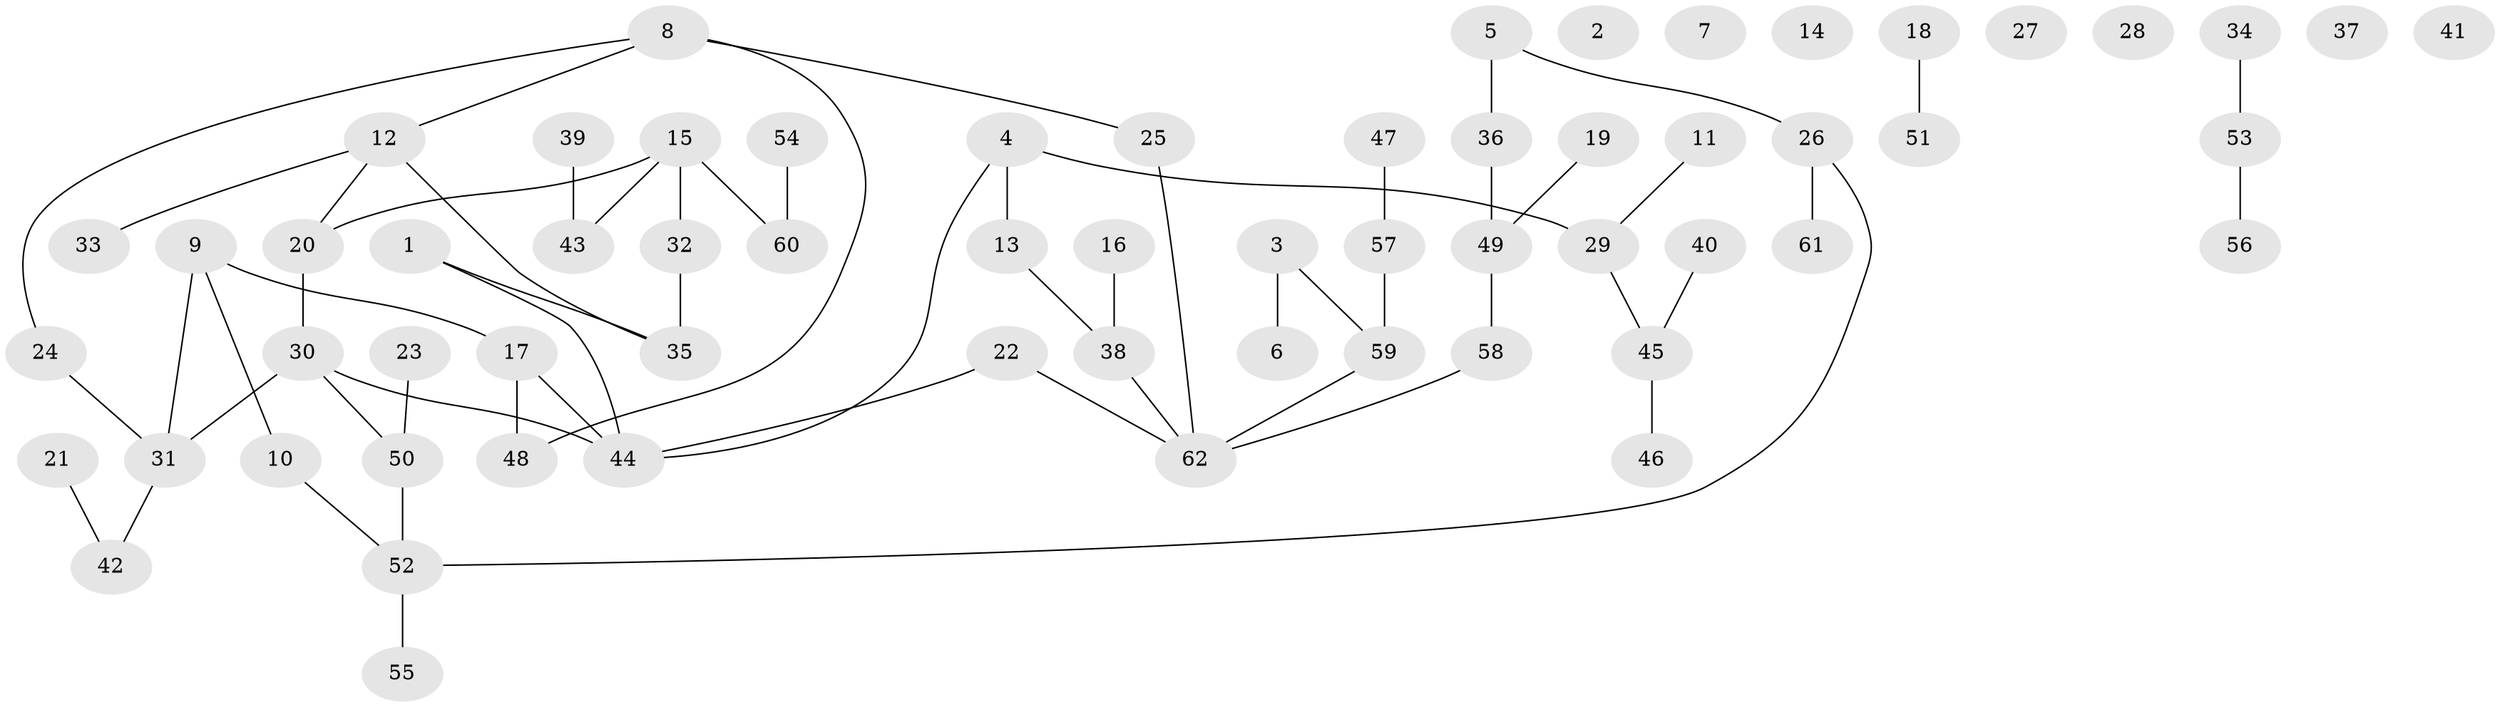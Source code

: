 // coarse degree distribution, {3: 0.16129032258064516, 2: 0.2903225806451613, 4: 0.0967741935483871, 5: 0.0967741935483871, 1: 0.3225806451612903, 6: 0.03225806451612903}
// Generated by graph-tools (version 1.1) at 2025/35/03/04/25 23:35:54]
// undirected, 62 vertices, 61 edges
graph export_dot {
  node [color=gray90,style=filled];
  1;
  2;
  3;
  4;
  5;
  6;
  7;
  8;
  9;
  10;
  11;
  12;
  13;
  14;
  15;
  16;
  17;
  18;
  19;
  20;
  21;
  22;
  23;
  24;
  25;
  26;
  27;
  28;
  29;
  30;
  31;
  32;
  33;
  34;
  35;
  36;
  37;
  38;
  39;
  40;
  41;
  42;
  43;
  44;
  45;
  46;
  47;
  48;
  49;
  50;
  51;
  52;
  53;
  54;
  55;
  56;
  57;
  58;
  59;
  60;
  61;
  62;
  1 -- 35;
  1 -- 44;
  3 -- 6;
  3 -- 59;
  4 -- 13;
  4 -- 29;
  4 -- 44;
  5 -- 26;
  5 -- 36;
  8 -- 12;
  8 -- 24;
  8 -- 25;
  8 -- 48;
  9 -- 10;
  9 -- 17;
  9 -- 31;
  10 -- 52;
  11 -- 29;
  12 -- 20;
  12 -- 33;
  12 -- 35;
  13 -- 38;
  15 -- 20;
  15 -- 32;
  15 -- 43;
  15 -- 60;
  16 -- 38;
  17 -- 44;
  17 -- 48;
  18 -- 51;
  19 -- 49;
  20 -- 30;
  21 -- 42;
  22 -- 44;
  22 -- 62;
  23 -- 50;
  24 -- 31;
  25 -- 62;
  26 -- 52;
  26 -- 61;
  29 -- 45;
  30 -- 31;
  30 -- 44;
  30 -- 50;
  31 -- 42;
  32 -- 35;
  34 -- 53;
  36 -- 49;
  38 -- 62;
  39 -- 43;
  40 -- 45;
  45 -- 46;
  47 -- 57;
  49 -- 58;
  50 -- 52;
  52 -- 55;
  53 -- 56;
  54 -- 60;
  57 -- 59;
  58 -- 62;
  59 -- 62;
}
